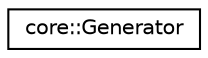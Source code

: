 digraph "Graphical Class Hierarchy"
{
 // LATEX_PDF_SIZE
  edge [fontname="Helvetica",fontsize="10",labelfontname="Helvetica",labelfontsize="10"];
  node [fontname="Helvetica",fontsize="10",shape=record];
  rankdir="LR";
  Node0 [label="core::Generator",height=0.2,width=0.4,color="black", fillcolor="white", style="filled",URL="$classcore_1_1Generator.html",tooltip="In some sense thread-safe and deterministic random engine."];
}
